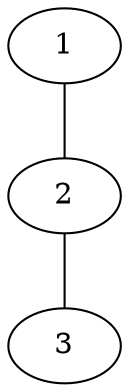 strict graph {
	graph [bb="0,0,54,180"];
	node [label="\N"];
	0	[height=0.5,
		label=1,
		pos="27,162",
		width=0.75];
	1	[height=0.5,
		label=2,
		pos="27,90",
		width=0.75];
	0 -- 1	[pos="27,143.7 27,132.85 27,118.92 27,108.1"];
	2	[height=0.5,
		label=3,
		pos="27,18",
		width=0.75];
	1 -- 2	[pos="27,71.697 27,60.846 27,46.917 27,36.104"];
}

